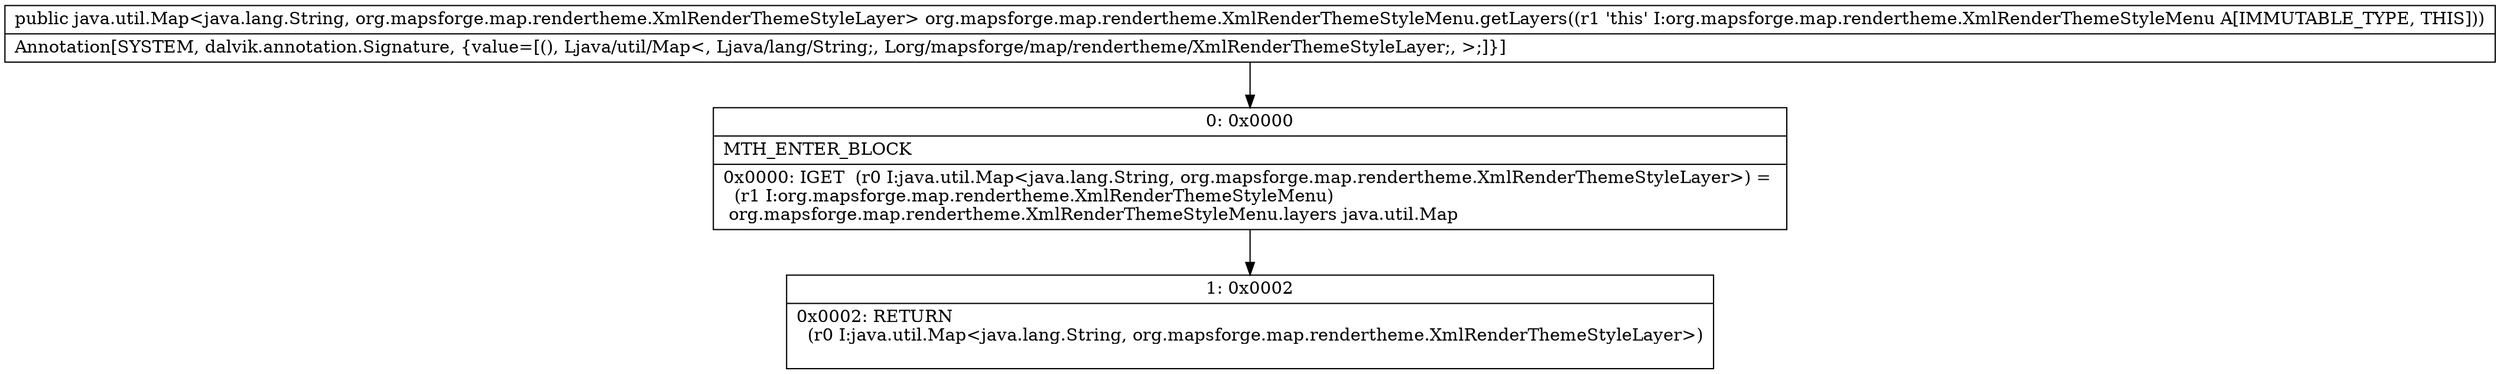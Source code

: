 digraph "CFG fororg.mapsforge.map.rendertheme.XmlRenderThemeStyleMenu.getLayers()Ljava\/util\/Map;" {
Node_0 [shape=record,label="{0\:\ 0x0000|MTH_ENTER_BLOCK\l|0x0000: IGET  (r0 I:java.util.Map\<java.lang.String, org.mapsforge.map.rendertheme.XmlRenderThemeStyleLayer\>) = \l  (r1 I:org.mapsforge.map.rendertheme.XmlRenderThemeStyleMenu)\l org.mapsforge.map.rendertheme.XmlRenderThemeStyleMenu.layers java.util.Map \l}"];
Node_1 [shape=record,label="{1\:\ 0x0002|0x0002: RETURN  \l  (r0 I:java.util.Map\<java.lang.String, org.mapsforge.map.rendertheme.XmlRenderThemeStyleLayer\>)\l \l}"];
MethodNode[shape=record,label="{public java.util.Map\<java.lang.String, org.mapsforge.map.rendertheme.XmlRenderThemeStyleLayer\> org.mapsforge.map.rendertheme.XmlRenderThemeStyleMenu.getLayers((r1 'this' I:org.mapsforge.map.rendertheme.XmlRenderThemeStyleMenu A[IMMUTABLE_TYPE, THIS]))  | Annotation[SYSTEM, dalvik.annotation.Signature, \{value=[(), Ljava\/util\/Map\<, Ljava\/lang\/String;, Lorg\/mapsforge\/map\/rendertheme\/XmlRenderThemeStyleLayer;, \>;]\}]\l}"];
MethodNode -> Node_0;
Node_0 -> Node_1;
}

